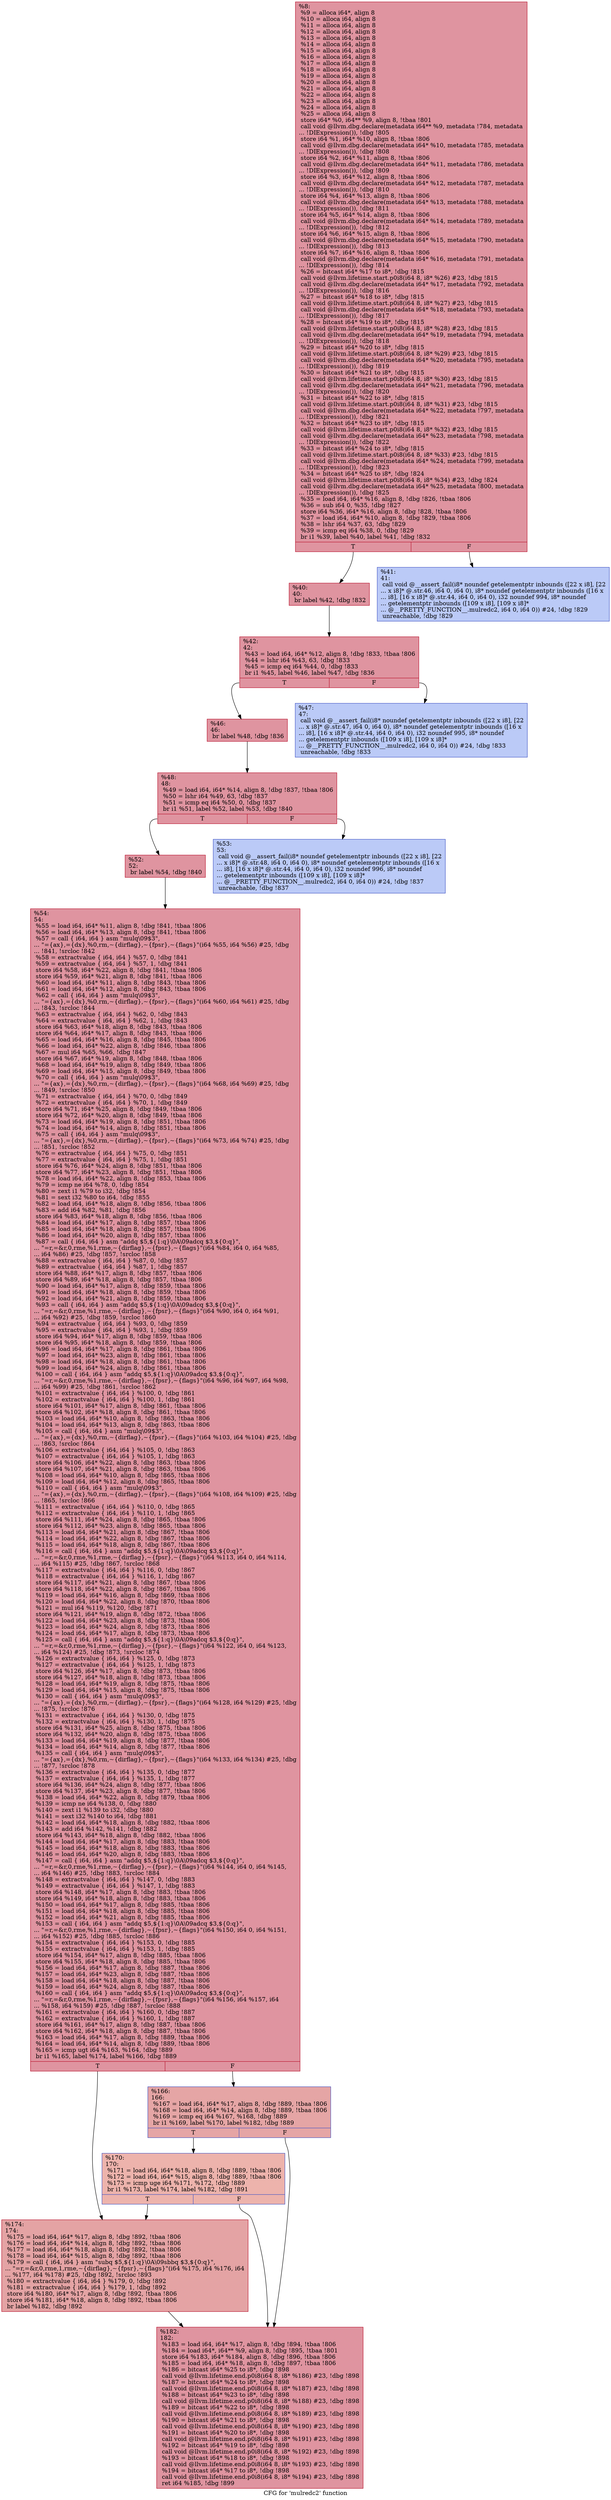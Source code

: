 digraph "CFG for 'mulredc2' function" {
	label="CFG for 'mulredc2' function";

	Node0x1a3bb40 [shape=record,color="#b70d28ff", style=filled, fillcolor="#b70d2870",label="{%8:\l  %9 = alloca i64*, align 8\l  %10 = alloca i64, align 8\l  %11 = alloca i64, align 8\l  %12 = alloca i64, align 8\l  %13 = alloca i64, align 8\l  %14 = alloca i64, align 8\l  %15 = alloca i64, align 8\l  %16 = alloca i64, align 8\l  %17 = alloca i64, align 8\l  %18 = alloca i64, align 8\l  %19 = alloca i64, align 8\l  %20 = alloca i64, align 8\l  %21 = alloca i64, align 8\l  %22 = alloca i64, align 8\l  %23 = alloca i64, align 8\l  %24 = alloca i64, align 8\l  %25 = alloca i64, align 8\l  store i64* %0, i64** %9, align 8, !tbaa !801\l  call void @llvm.dbg.declare(metadata i64** %9, metadata !784, metadata\l... !DIExpression()), !dbg !805\l  store i64 %1, i64* %10, align 8, !tbaa !806\l  call void @llvm.dbg.declare(metadata i64* %10, metadata !785, metadata\l... !DIExpression()), !dbg !808\l  store i64 %2, i64* %11, align 8, !tbaa !806\l  call void @llvm.dbg.declare(metadata i64* %11, metadata !786, metadata\l... !DIExpression()), !dbg !809\l  store i64 %3, i64* %12, align 8, !tbaa !806\l  call void @llvm.dbg.declare(metadata i64* %12, metadata !787, metadata\l... !DIExpression()), !dbg !810\l  store i64 %4, i64* %13, align 8, !tbaa !806\l  call void @llvm.dbg.declare(metadata i64* %13, metadata !788, metadata\l... !DIExpression()), !dbg !811\l  store i64 %5, i64* %14, align 8, !tbaa !806\l  call void @llvm.dbg.declare(metadata i64* %14, metadata !789, metadata\l... !DIExpression()), !dbg !812\l  store i64 %6, i64* %15, align 8, !tbaa !806\l  call void @llvm.dbg.declare(metadata i64* %15, metadata !790, metadata\l... !DIExpression()), !dbg !813\l  store i64 %7, i64* %16, align 8, !tbaa !806\l  call void @llvm.dbg.declare(metadata i64* %16, metadata !791, metadata\l... !DIExpression()), !dbg !814\l  %26 = bitcast i64* %17 to i8*, !dbg !815\l  call void @llvm.lifetime.start.p0i8(i64 8, i8* %26) #23, !dbg !815\l  call void @llvm.dbg.declare(metadata i64* %17, metadata !792, metadata\l... !DIExpression()), !dbg !816\l  %27 = bitcast i64* %18 to i8*, !dbg !815\l  call void @llvm.lifetime.start.p0i8(i64 8, i8* %27) #23, !dbg !815\l  call void @llvm.dbg.declare(metadata i64* %18, metadata !793, metadata\l... !DIExpression()), !dbg !817\l  %28 = bitcast i64* %19 to i8*, !dbg !815\l  call void @llvm.lifetime.start.p0i8(i64 8, i8* %28) #23, !dbg !815\l  call void @llvm.dbg.declare(metadata i64* %19, metadata !794, metadata\l... !DIExpression()), !dbg !818\l  %29 = bitcast i64* %20 to i8*, !dbg !815\l  call void @llvm.lifetime.start.p0i8(i64 8, i8* %29) #23, !dbg !815\l  call void @llvm.dbg.declare(metadata i64* %20, metadata !795, metadata\l... !DIExpression()), !dbg !819\l  %30 = bitcast i64* %21 to i8*, !dbg !815\l  call void @llvm.lifetime.start.p0i8(i64 8, i8* %30) #23, !dbg !815\l  call void @llvm.dbg.declare(metadata i64* %21, metadata !796, metadata\l... !DIExpression()), !dbg !820\l  %31 = bitcast i64* %22 to i8*, !dbg !815\l  call void @llvm.lifetime.start.p0i8(i64 8, i8* %31) #23, !dbg !815\l  call void @llvm.dbg.declare(metadata i64* %22, metadata !797, metadata\l... !DIExpression()), !dbg !821\l  %32 = bitcast i64* %23 to i8*, !dbg !815\l  call void @llvm.lifetime.start.p0i8(i64 8, i8* %32) #23, !dbg !815\l  call void @llvm.dbg.declare(metadata i64* %23, metadata !798, metadata\l... !DIExpression()), !dbg !822\l  %33 = bitcast i64* %24 to i8*, !dbg !815\l  call void @llvm.lifetime.start.p0i8(i64 8, i8* %33) #23, !dbg !815\l  call void @llvm.dbg.declare(metadata i64* %24, metadata !799, metadata\l... !DIExpression()), !dbg !823\l  %34 = bitcast i64* %25 to i8*, !dbg !824\l  call void @llvm.lifetime.start.p0i8(i64 8, i8* %34) #23, !dbg !824\l  call void @llvm.dbg.declare(metadata i64* %25, metadata !800, metadata\l... !DIExpression()), !dbg !825\l  %35 = load i64, i64* %16, align 8, !dbg !826, !tbaa !806\l  %36 = sub i64 0, %35, !dbg !827\l  store i64 %36, i64* %16, align 8, !dbg !828, !tbaa !806\l  %37 = load i64, i64* %10, align 8, !dbg !829, !tbaa !806\l  %38 = lshr i64 %37, 63, !dbg !829\l  %39 = icmp eq i64 %38, 0, !dbg !829\l  br i1 %39, label %40, label %41, !dbg !832\l|{<s0>T|<s1>F}}"];
	Node0x1a3bb40:s0 -> Node0x19be530;
	Node0x1a3bb40:s1 -> Node0x19be580;
	Node0x19be530 [shape=record,color="#b70d28ff", style=filled, fillcolor="#b70d2870",label="{%40:\l40:                                               \l  br label %42, !dbg !832\l}"];
	Node0x19be530 -> Node0x19be5d0;
	Node0x19be580 [shape=record,color="#3d50c3ff", style=filled, fillcolor="#6687ed70",label="{%41:\l41:                                               \l  call void @__assert_fail(i8* noundef getelementptr inbounds ([22 x i8], [22\l... x i8]* @.str.46, i64 0, i64 0), i8* noundef getelementptr inbounds ([16 x\l... i8], [16 x i8]* @.str.44, i64 0, i64 0), i32 noundef 994, i8* noundef\l... getelementptr inbounds ([109 x i8], [109 x i8]*\l... @__PRETTY_FUNCTION__.mulredc2, i64 0, i64 0)) #24, !dbg !829\l  unreachable, !dbg !829\l}"];
	Node0x19be5d0 [shape=record,color="#b70d28ff", style=filled, fillcolor="#b70d2870",label="{%42:\l42:                                               \l  %43 = load i64, i64* %12, align 8, !dbg !833, !tbaa !806\l  %44 = lshr i64 %43, 63, !dbg !833\l  %45 = icmp eq i64 %44, 0, !dbg !833\l  br i1 %45, label %46, label %47, !dbg !836\l|{<s0>T|<s1>F}}"];
	Node0x19be5d0:s0 -> Node0x19be620;
	Node0x19be5d0:s1 -> Node0x19be670;
	Node0x19be620 [shape=record,color="#b70d28ff", style=filled, fillcolor="#b70d2870",label="{%46:\l46:                                               \l  br label %48, !dbg !836\l}"];
	Node0x19be620 -> Node0x19be6c0;
	Node0x19be670 [shape=record,color="#3d50c3ff", style=filled, fillcolor="#6687ed70",label="{%47:\l47:                                               \l  call void @__assert_fail(i8* noundef getelementptr inbounds ([22 x i8], [22\l... x i8]* @.str.47, i64 0, i64 0), i8* noundef getelementptr inbounds ([16 x\l... i8], [16 x i8]* @.str.44, i64 0, i64 0), i32 noundef 995, i8* noundef\l... getelementptr inbounds ([109 x i8], [109 x i8]*\l... @__PRETTY_FUNCTION__.mulredc2, i64 0, i64 0)) #24, !dbg !833\l  unreachable, !dbg !833\l}"];
	Node0x19be6c0 [shape=record,color="#b70d28ff", style=filled, fillcolor="#b70d2870",label="{%48:\l48:                                               \l  %49 = load i64, i64* %14, align 8, !dbg !837, !tbaa !806\l  %50 = lshr i64 %49, 63, !dbg !837\l  %51 = icmp eq i64 %50, 0, !dbg !837\l  br i1 %51, label %52, label %53, !dbg !840\l|{<s0>T|<s1>F}}"];
	Node0x19be6c0:s0 -> Node0x19be710;
	Node0x19be6c0:s1 -> Node0x19be760;
	Node0x19be710 [shape=record,color="#b70d28ff", style=filled, fillcolor="#b70d2870",label="{%52:\l52:                                               \l  br label %54, !dbg !840\l}"];
	Node0x19be710 -> Node0x19be7b0;
	Node0x19be760 [shape=record,color="#3d50c3ff", style=filled, fillcolor="#6687ed70",label="{%53:\l53:                                               \l  call void @__assert_fail(i8* noundef getelementptr inbounds ([22 x i8], [22\l... x i8]* @.str.48, i64 0, i64 0), i8* noundef getelementptr inbounds ([16 x\l... i8], [16 x i8]* @.str.44, i64 0, i64 0), i32 noundef 996, i8* noundef\l... getelementptr inbounds ([109 x i8], [109 x i8]*\l... @__PRETTY_FUNCTION__.mulredc2, i64 0, i64 0)) #24, !dbg !837\l  unreachable, !dbg !837\l}"];
	Node0x19be7b0 [shape=record,color="#b70d28ff", style=filled, fillcolor="#b70d2870",label="{%54:\l54:                                               \l  %55 = load i64, i64* %11, align 8, !dbg !841, !tbaa !806\l  %56 = load i64, i64* %13, align 8, !dbg !841, !tbaa !806\l  %57 = call \{ i64, i64 \} asm \"mulq\\09$3\",\l... \"=\{ax\},=\{dx\},%0,rm,~\{dirflag\},~\{fpsr\},~\{flags\}\"(i64 %55, i64 %56) #25, !dbg\l... !841, !srcloc !842\l  %58 = extractvalue \{ i64, i64 \} %57, 0, !dbg !841\l  %59 = extractvalue \{ i64, i64 \} %57, 1, !dbg !841\l  store i64 %58, i64* %22, align 8, !dbg !841, !tbaa !806\l  store i64 %59, i64* %21, align 8, !dbg !841, !tbaa !806\l  %60 = load i64, i64* %11, align 8, !dbg !843, !tbaa !806\l  %61 = load i64, i64* %12, align 8, !dbg !843, !tbaa !806\l  %62 = call \{ i64, i64 \} asm \"mulq\\09$3\",\l... \"=\{ax\},=\{dx\},%0,rm,~\{dirflag\},~\{fpsr\},~\{flags\}\"(i64 %60, i64 %61) #25, !dbg\l... !843, !srcloc !844\l  %63 = extractvalue \{ i64, i64 \} %62, 0, !dbg !843\l  %64 = extractvalue \{ i64, i64 \} %62, 1, !dbg !843\l  store i64 %63, i64* %18, align 8, !dbg !843, !tbaa !806\l  store i64 %64, i64* %17, align 8, !dbg !843, !tbaa !806\l  %65 = load i64, i64* %16, align 8, !dbg !845, !tbaa !806\l  %66 = load i64, i64* %22, align 8, !dbg !846, !tbaa !806\l  %67 = mul i64 %65, %66, !dbg !847\l  store i64 %67, i64* %19, align 8, !dbg !848, !tbaa !806\l  %68 = load i64, i64* %19, align 8, !dbg !849, !tbaa !806\l  %69 = load i64, i64* %15, align 8, !dbg !849, !tbaa !806\l  %70 = call \{ i64, i64 \} asm \"mulq\\09$3\",\l... \"=\{ax\},=\{dx\},%0,rm,~\{dirflag\},~\{fpsr\},~\{flags\}\"(i64 %68, i64 %69) #25, !dbg\l... !849, !srcloc !850\l  %71 = extractvalue \{ i64, i64 \} %70, 0, !dbg !849\l  %72 = extractvalue \{ i64, i64 \} %70, 1, !dbg !849\l  store i64 %71, i64* %25, align 8, !dbg !849, !tbaa !806\l  store i64 %72, i64* %20, align 8, !dbg !849, !tbaa !806\l  %73 = load i64, i64* %19, align 8, !dbg !851, !tbaa !806\l  %74 = load i64, i64* %14, align 8, !dbg !851, !tbaa !806\l  %75 = call \{ i64, i64 \} asm \"mulq\\09$3\",\l... \"=\{ax\},=\{dx\},%0,rm,~\{dirflag\},~\{fpsr\},~\{flags\}\"(i64 %73, i64 %74) #25, !dbg\l... !851, !srcloc !852\l  %76 = extractvalue \{ i64, i64 \} %75, 0, !dbg !851\l  %77 = extractvalue \{ i64, i64 \} %75, 1, !dbg !851\l  store i64 %76, i64* %24, align 8, !dbg !851, !tbaa !806\l  store i64 %77, i64* %23, align 8, !dbg !851, !tbaa !806\l  %78 = load i64, i64* %22, align 8, !dbg !853, !tbaa !806\l  %79 = icmp ne i64 %78, 0, !dbg !854\l  %80 = zext i1 %79 to i32, !dbg !854\l  %81 = sext i32 %80 to i64, !dbg !855\l  %82 = load i64, i64* %18, align 8, !dbg !856, !tbaa !806\l  %83 = add i64 %82, %81, !dbg !856\l  store i64 %83, i64* %18, align 8, !dbg !856, !tbaa !806\l  %84 = load i64, i64* %17, align 8, !dbg !857, !tbaa !806\l  %85 = load i64, i64* %18, align 8, !dbg !857, !tbaa !806\l  %86 = load i64, i64* %20, align 8, !dbg !857, !tbaa !806\l  %87 = call \{ i64, i64 \} asm \"addq $5,$\{1:q\}\\0A\\09adcq $3,$\{0:q\}\",\l... \"=r,=&r,0,rme,%1,rme,~\{dirflag\},~\{fpsr\},~\{flags\}\"(i64 %84, i64 0, i64 %85,\l... i64 %86) #25, !dbg !857, !srcloc !858\l  %88 = extractvalue \{ i64, i64 \} %87, 0, !dbg !857\l  %89 = extractvalue \{ i64, i64 \} %87, 1, !dbg !857\l  store i64 %88, i64* %17, align 8, !dbg !857, !tbaa !806\l  store i64 %89, i64* %18, align 8, !dbg !857, !tbaa !806\l  %90 = load i64, i64* %17, align 8, !dbg !859, !tbaa !806\l  %91 = load i64, i64* %18, align 8, !dbg !859, !tbaa !806\l  %92 = load i64, i64* %21, align 8, !dbg !859, !tbaa !806\l  %93 = call \{ i64, i64 \} asm \"addq $5,$\{1:q\}\\0A\\09adcq $3,$\{0:q\}\",\l... \"=r,=&r,0,rme,%1,rme,~\{dirflag\},~\{fpsr\},~\{flags\}\"(i64 %90, i64 0, i64 %91,\l... i64 %92) #25, !dbg !859, !srcloc !860\l  %94 = extractvalue \{ i64, i64 \} %93, 0, !dbg !859\l  %95 = extractvalue \{ i64, i64 \} %93, 1, !dbg !859\l  store i64 %94, i64* %17, align 8, !dbg !859, !tbaa !806\l  store i64 %95, i64* %18, align 8, !dbg !859, !tbaa !806\l  %96 = load i64, i64* %17, align 8, !dbg !861, !tbaa !806\l  %97 = load i64, i64* %23, align 8, !dbg !861, !tbaa !806\l  %98 = load i64, i64* %18, align 8, !dbg !861, !tbaa !806\l  %99 = load i64, i64* %24, align 8, !dbg !861, !tbaa !806\l  %100 = call \{ i64, i64 \} asm \"addq $5,$\{1:q\}\\0A\\09adcq $3,$\{0:q\}\",\l... \"=r,=&r,0,rme,%1,rme,~\{dirflag\},~\{fpsr\},~\{flags\}\"(i64 %96, i64 %97, i64 %98,\l... i64 %99) #25, !dbg !861, !srcloc !862\l  %101 = extractvalue \{ i64, i64 \} %100, 0, !dbg !861\l  %102 = extractvalue \{ i64, i64 \} %100, 1, !dbg !861\l  store i64 %101, i64* %17, align 8, !dbg !861, !tbaa !806\l  store i64 %102, i64* %18, align 8, !dbg !861, !tbaa !806\l  %103 = load i64, i64* %10, align 8, !dbg !863, !tbaa !806\l  %104 = load i64, i64* %13, align 8, !dbg !863, !tbaa !806\l  %105 = call \{ i64, i64 \} asm \"mulq\\09$3\",\l... \"=\{ax\},=\{dx\},%0,rm,~\{dirflag\},~\{fpsr\},~\{flags\}\"(i64 %103, i64 %104) #25, !dbg\l... !863, !srcloc !864\l  %106 = extractvalue \{ i64, i64 \} %105, 0, !dbg !863\l  %107 = extractvalue \{ i64, i64 \} %105, 1, !dbg !863\l  store i64 %106, i64* %22, align 8, !dbg !863, !tbaa !806\l  store i64 %107, i64* %21, align 8, !dbg !863, !tbaa !806\l  %108 = load i64, i64* %10, align 8, !dbg !865, !tbaa !806\l  %109 = load i64, i64* %12, align 8, !dbg !865, !tbaa !806\l  %110 = call \{ i64, i64 \} asm \"mulq\\09$3\",\l... \"=\{ax\},=\{dx\},%0,rm,~\{dirflag\},~\{fpsr\},~\{flags\}\"(i64 %108, i64 %109) #25, !dbg\l... !865, !srcloc !866\l  %111 = extractvalue \{ i64, i64 \} %110, 0, !dbg !865\l  %112 = extractvalue \{ i64, i64 \} %110, 1, !dbg !865\l  store i64 %111, i64* %24, align 8, !dbg !865, !tbaa !806\l  store i64 %112, i64* %23, align 8, !dbg !865, !tbaa !806\l  %113 = load i64, i64* %21, align 8, !dbg !867, !tbaa !806\l  %114 = load i64, i64* %22, align 8, !dbg !867, !tbaa !806\l  %115 = load i64, i64* %18, align 8, !dbg !867, !tbaa !806\l  %116 = call \{ i64, i64 \} asm \"addq $5,$\{1:q\}\\0A\\09adcq $3,$\{0:q\}\",\l... \"=r,=&r,0,rme,%1,rme,~\{dirflag\},~\{fpsr\},~\{flags\}\"(i64 %113, i64 0, i64 %114,\l... i64 %115) #25, !dbg !867, !srcloc !868\l  %117 = extractvalue \{ i64, i64 \} %116, 0, !dbg !867\l  %118 = extractvalue \{ i64, i64 \} %116, 1, !dbg !867\l  store i64 %117, i64* %21, align 8, !dbg !867, !tbaa !806\l  store i64 %118, i64* %22, align 8, !dbg !867, !tbaa !806\l  %119 = load i64, i64* %16, align 8, !dbg !869, !tbaa !806\l  %120 = load i64, i64* %22, align 8, !dbg !870, !tbaa !806\l  %121 = mul i64 %119, %120, !dbg !871\l  store i64 %121, i64* %19, align 8, !dbg !872, !tbaa !806\l  %122 = load i64, i64* %23, align 8, !dbg !873, !tbaa !806\l  %123 = load i64, i64* %24, align 8, !dbg !873, !tbaa !806\l  %124 = load i64, i64* %17, align 8, !dbg !873, !tbaa !806\l  %125 = call \{ i64, i64 \} asm \"addq $5,$\{1:q\}\\0A\\09adcq $3,$\{0:q\}\",\l... \"=r,=&r,0,rme,%1,rme,~\{dirflag\},~\{fpsr\},~\{flags\}\"(i64 %122, i64 0, i64 %123,\l... i64 %124) #25, !dbg !873, !srcloc !874\l  %126 = extractvalue \{ i64, i64 \} %125, 0, !dbg !873\l  %127 = extractvalue \{ i64, i64 \} %125, 1, !dbg !873\l  store i64 %126, i64* %17, align 8, !dbg !873, !tbaa !806\l  store i64 %127, i64* %18, align 8, !dbg !873, !tbaa !806\l  %128 = load i64, i64* %19, align 8, !dbg !875, !tbaa !806\l  %129 = load i64, i64* %15, align 8, !dbg !875, !tbaa !806\l  %130 = call \{ i64, i64 \} asm \"mulq\\09$3\",\l... \"=\{ax\},=\{dx\},%0,rm,~\{dirflag\},~\{fpsr\},~\{flags\}\"(i64 %128, i64 %129) #25, !dbg\l... !875, !srcloc !876\l  %131 = extractvalue \{ i64, i64 \} %130, 0, !dbg !875\l  %132 = extractvalue \{ i64, i64 \} %130, 1, !dbg !875\l  store i64 %131, i64* %25, align 8, !dbg !875, !tbaa !806\l  store i64 %132, i64* %20, align 8, !dbg !875, !tbaa !806\l  %133 = load i64, i64* %19, align 8, !dbg !877, !tbaa !806\l  %134 = load i64, i64* %14, align 8, !dbg !877, !tbaa !806\l  %135 = call \{ i64, i64 \} asm \"mulq\\09$3\",\l... \"=\{ax\},=\{dx\},%0,rm,~\{dirflag\},~\{fpsr\},~\{flags\}\"(i64 %133, i64 %134) #25, !dbg\l... !877, !srcloc !878\l  %136 = extractvalue \{ i64, i64 \} %135, 0, !dbg !877\l  %137 = extractvalue \{ i64, i64 \} %135, 1, !dbg !877\l  store i64 %136, i64* %24, align 8, !dbg !877, !tbaa !806\l  store i64 %137, i64* %23, align 8, !dbg !877, !tbaa !806\l  %138 = load i64, i64* %22, align 8, !dbg !879, !tbaa !806\l  %139 = icmp ne i64 %138, 0, !dbg !880\l  %140 = zext i1 %139 to i32, !dbg !880\l  %141 = sext i32 %140 to i64, !dbg !881\l  %142 = load i64, i64* %18, align 8, !dbg !882, !tbaa !806\l  %143 = add i64 %142, %141, !dbg !882\l  store i64 %143, i64* %18, align 8, !dbg !882, !tbaa !806\l  %144 = load i64, i64* %17, align 8, !dbg !883, !tbaa !806\l  %145 = load i64, i64* %18, align 8, !dbg !883, !tbaa !806\l  %146 = load i64, i64* %20, align 8, !dbg !883, !tbaa !806\l  %147 = call \{ i64, i64 \} asm \"addq $5,$\{1:q\}\\0A\\09adcq $3,$\{0:q\}\",\l... \"=r,=&r,0,rme,%1,rme,~\{dirflag\},~\{fpsr\},~\{flags\}\"(i64 %144, i64 0, i64 %145,\l... i64 %146) #25, !dbg !883, !srcloc !884\l  %148 = extractvalue \{ i64, i64 \} %147, 0, !dbg !883\l  %149 = extractvalue \{ i64, i64 \} %147, 1, !dbg !883\l  store i64 %148, i64* %17, align 8, !dbg !883, !tbaa !806\l  store i64 %149, i64* %18, align 8, !dbg !883, !tbaa !806\l  %150 = load i64, i64* %17, align 8, !dbg !885, !tbaa !806\l  %151 = load i64, i64* %18, align 8, !dbg !885, !tbaa !806\l  %152 = load i64, i64* %21, align 8, !dbg !885, !tbaa !806\l  %153 = call \{ i64, i64 \} asm \"addq $5,$\{1:q\}\\0A\\09adcq $3,$\{0:q\}\",\l... \"=r,=&r,0,rme,%1,rme,~\{dirflag\},~\{fpsr\},~\{flags\}\"(i64 %150, i64 0, i64 %151,\l... i64 %152) #25, !dbg !885, !srcloc !886\l  %154 = extractvalue \{ i64, i64 \} %153, 0, !dbg !885\l  %155 = extractvalue \{ i64, i64 \} %153, 1, !dbg !885\l  store i64 %154, i64* %17, align 8, !dbg !885, !tbaa !806\l  store i64 %155, i64* %18, align 8, !dbg !885, !tbaa !806\l  %156 = load i64, i64* %17, align 8, !dbg !887, !tbaa !806\l  %157 = load i64, i64* %23, align 8, !dbg !887, !tbaa !806\l  %158 = load i64, i64* %18, align 8, !dbg !887, !tbaa !806\l  %159 = load i64, i64* %24, align 8, !dbg !887, !tbaa !806\l  %160 = call \{ i64, i64 \} asm \"addq $5,$\{1:q\}\\0A\\09adcq $3,$\{0:q\}\",\l... \"=r,=&r,0,rme,%1,rme,~\{dirflag\},~\{fpsr\},~\{flags\}\"(i64 %156, i64 %157, i64\l... %158, i64 %159) #25, !dbg !887, !srcloc !888\l  %161 = extractvalue \{ i64, i64 \} %160, 0, !dbg !887\l  %162 = extractvalue \{ i64, i64 \} %160, 1, !dbg !887\l  store i64 %161, i64* %17, align 8, !dbg !887, !tbaa !806\l  store i64 %162, i64* %18, align 8, !dbg !887, !tbaa !806\l  %163 = load i64, i64* %17, align 8, !dbg !889, !tbaa !806\l  %164 = load i64, i64* %14, align 8, !dbg !889, !tbaa !806\l  %165 = icmp ugt i64 %163, %164, !dbg !889\l  br i1 %165, label %174, label %166, !dbg !889\l|{<s0>T|<s1>F}}"];
	Node0x19be7b0:s0 -> Node0x19be8a0;
	Node0x19be7b0:s1 -> Node0x19be800;
	Node0x19be800 [shape=record,color="#3d50c3ff", style=filled, fillcolor="#c5333470",label="{%166:\l166:                                              \l  %167 = load i64, i64* %17, align 8, !dbg !889, !tbaa !806\l  %168 = load i64, i64* %14, align 8, !dbg !889, !tbaa !806\l  %169 = icmp eq i64 %167, %168, !dbg !889\l  br i1 %169, label %170, label %182, !dbg !889\l|{<s0>T|<s1>F}}"];
	Node0x19be800:s0 -> Node0x19be850;
	Node0x19be800:s1 -> Node0x19be8f0;
	Node0x19be850 [shape=record,color="#3d50c3ff", style=filled, fillcolor="#d6524470",label="{%170:\l170:                                              \l  %171 = load i64, i64* %18, align 8, !dbg !889, !tbaa !806\l  %172 = load i64, i64* %15, align 8, !dbg !889, !tbaa !806\l  %173 = icmp uge i64 %171, %172, !dbg !889\l  br i1 %173, label %174, label %182, !dbg !891\l|{<s0>T|<s1>F}}"];
	Node0x19be850:s0 -> Node0x19be8a0;
	Node0x19be850:s1 -> Node0x19be8f0;
	Node0x19be8a0 [shape=record,color="#b70d28ff", style=filled, fillcolor="#c32e3170",label="{%174:\l174:                                              \l  %175 = load i64, i64* %17, align 8, !dbg !892, !tbaa !806\l  %176 = load i64, i64* %14, align 8, !dbg !892, !tbaa !806\l  %177 = load i64, i64* %18, align 8, !dbg !892, !tbaa !806\l  %178 = load i64, i64* %15, align 8, !dbg !892, !tbaa !806\l  %179 = call \{ i64, i64 \} asm \"subq $5,$\{1:q\}\\0A\\09sbbq $3,$\{0:q\}\",\l... \"=r,=&r,0,rme,1,rme,~\{dirflag\},~\{fpsr\},~\{flags\}\"(i64 %175, i64 %176, i64\l... %177, i64 %178) #25, !dbg !892, !srcloc !893\l  %180 = extractvalue \{ i64, i64 \} %179, 0, !dbg !892\l  %181 = extractvalue \{ i64, i64 \} %179, 1, !dbg !892\l  store i64 %180, i64* %17, align 8, !dbg !892, !tbaa !806\l  store i64 %181, i64* %18, align 8, !dbg !892, !tbaa !806\l  br label %182, !dbg !892\l}"];
	Node0x19be8a0 -> Node0x19be8f0;
	Node0x19be8f0 [shape=record,color="#b70d28ff", style=filled, fillcolor="#b70d2870",label="{%182:\l182:                                              \l  %183 = load i64, i64* %17, align 8, !dbg !894, !tbaa !806\l  %184 = load i64*, i64** %9, align 8, !dbg !895, !tbaa !801\l  store i64 %183, i64* %184, align 8, !dbg !896, !tbaa !806\l  %185 = load i64, i64* %18, align 8, !dbg !897, !tbaa !806\l  %186 = bitcast i64* %25 to i8*, !dbg !898\l  call void @llvm.lifetime.end.p0i8(i64 8, i8* %186) #23, !dbg !898\l  %187 = bitcast i64* %24 to i8*, !dbg !898\l  call void @llvm.lifetime.end.p0i8(i64 8, i8* %187) #23, !dbg !898\l  %188 = bitcast i64* %23 to i8*, !dbg !898\l  call void @llvm.lifetime.end.p0i8(i64 8, i8* %188) #23, !dbg !898\l  %189 = bitcast i64* %22 to i8*, !dbg !898\l  call void @llvm.lifetime.end.p0i8(i64 8, i8* %189) #23, !dbg !898\l  %190 = bitcast i64* %21 to i8*, !dbg !898\l  call void @llvm.lifetime.end.p0i8(i64 8, i8* %190) #23, !dbg !898\l  %191 = bitcast i64* %20 to i8*, !dbg !898\l  call void @llvm.lifetime.end.p0i8(i64 8, i8* %191) #23, !dbg !898\l  %192 = bitcast i64* %19 to i8*, !dbg !898\l  call void @llvm.lifetime.end.p0i8(i64 8, i8* %192) #23, !dbg !898\l  %193 = bitcast i64* %18 to i8*, !dbg !898\l  call void @llvm.lifetime.end.p0i8(i64 8, i8* %193) #23, !dbg !898\l  %194 = bitcast i64* %17 to i8*, !dbg !898\l  call void @llvm.lifetime.end.p0i8(i64 8, i8* %194) #23, !dbg !898\l  ret i64 %185, !dbg !899\l}"];
}
